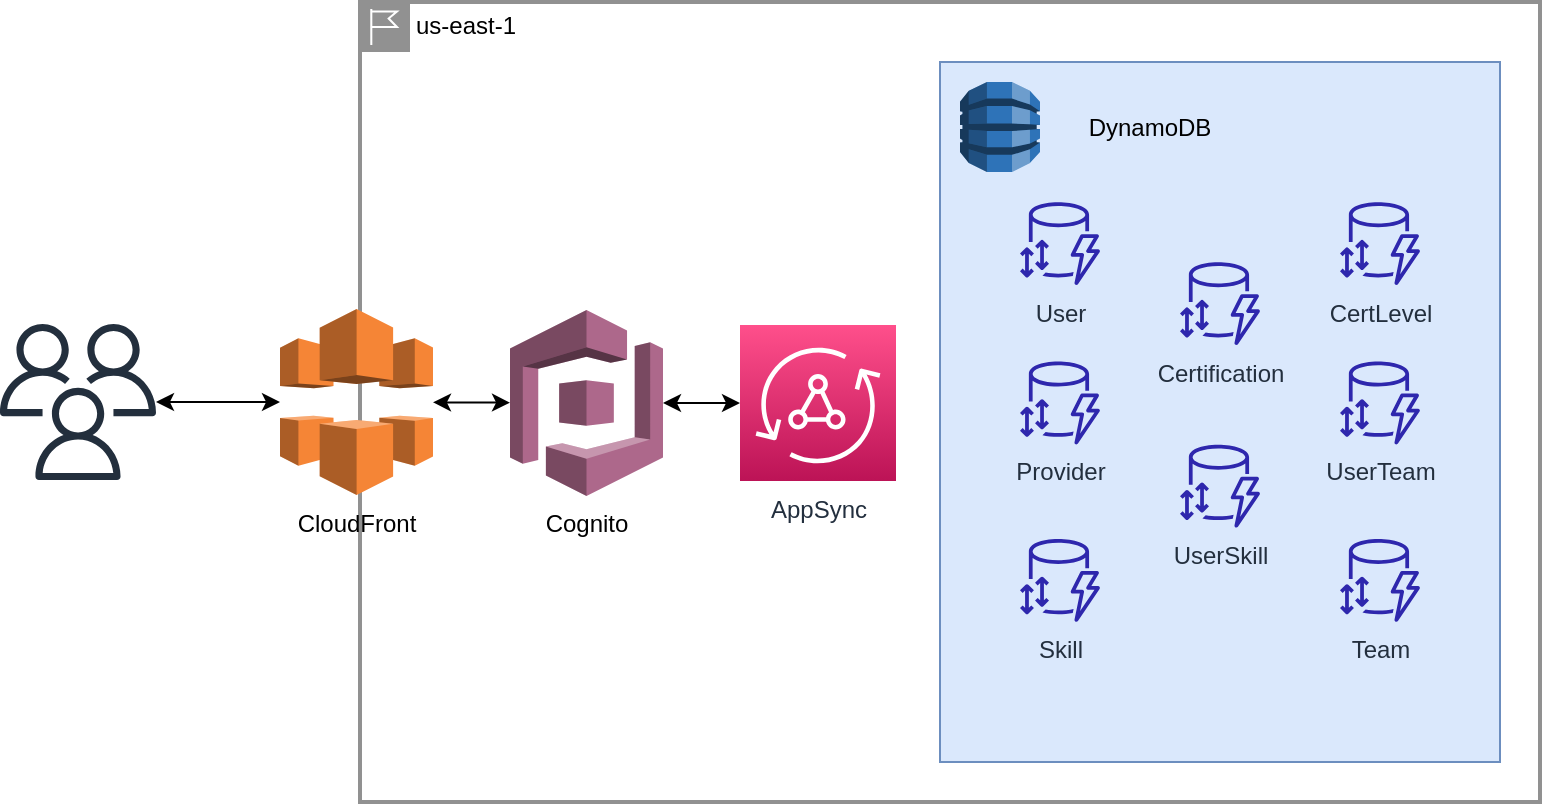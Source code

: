 <mxfile version="21.2.8" type="github">
  <diagram name="Page-1" id="0DUxEzuCZ63vh2vNhXAg">
    <mxGraphModel dx="1434" dy="782" grid="1" gridSize="10" guides="1" tooltips="1" connect="1" arrows="1" fold="1" page="1" pageScale="1" pageWidth="850" pageHeight="1100" math="0" shadow="0">
      <root>
        <mxCell id="0" />
        <mxCell id="1" parent="0" />
        <mxCell id="ByZiO2zoX-wTEGsfNKO4-1" value="us-east-1" style="shape=mxgraph.ibm.box;prType=region;fontStyle=0;verticalAlign=top;align=left;spacingLeft=32;spacingTop=4;fillColor=none;rounded=0;whiteSpace=wrap;html=1;strokeColor=#919191;strokeWidth=2;dashed=0;container=1;spacing=-4;collapsible=0;expand=0;recursiveResize=0;" vertex="1" parent="1">
          <mxGeometry x="210" y="160" width="590" height="400" as="geometry" />
        </mxCell>
        <mxCell id="ByZiO2zoX-wTEGsfNKO4-2" value="AppSync" style="sketch=0;points=[[0,0,0],[0.25,0,0],[0.5,0,0],[0.75,0,0],[1,0,0],[0,1,0],[0.25,1,0],[0.5,1,0],[0.75,1,0],[1,1,0],[0,0.25,0],[0,0.5,0],[0,0.75,0],[1,0.25,0],[1,0.5,0],[1,0.75,0]];outlineConnect=0;fontColor=#232F3E;gradientColor=#FF4F8B;gradientDirection=north;fillColor=#BC1356;strokeColor=#ffffff;dashed=0;verticalLabelPosition=bottom;verticalAlign=top;align=center;html=1;fontSize=12;fontStyle=0;aspect=fixed;shape=mxgraph.aws4.resourceIcon;resIcon=mxgraph.aws4.appsync;" vertex="1" parent="ByZiO2zoX-wTEGsfNKO4-1">
          <mxGeometry x="190" y="161.5" width="78" height="78" as="geometry" />
        </mxCell>
        <mxCell id="ByZiO2zoX-wTEGsfNKO4-4" value="CloudFront" style="outlineConnect=0;dashed=0;verticalLabelPosition=bottom;verticalAlign=top;align=center;html=1;shape=mxgraph.aws3.cloudfront;fillColor=#F58536;gradientColor=none;" vertex="1" parent="ByZiO2zoX-wTEGsfNKO4-1">
          <mxGeometry x="-40" y="153.5" width="76.5" height="93" as="geometry" />
        </mxCell>
        <mxCell id="ByZiO2zoX-wTEGsfNKO4-5" value="Cognito" style="outlineConnect=0;dashed=0;verticalLabelPosition=bottom;verticalAlign=top;align=center;html=1;shape=mxgraph.aws3.cognito;fillColor=#AD688B;gradientColor=none;" vertex="1" parent="ByZiO2zoX-wTEGsfNKO4-1">
          <mxGeometry x="75" y="154" width="76.5" height="93" as="geometry" />
        </mxCell>
        <mxCell id="ByZiO2zoX-wTEGsfNKO4-7" value="" style="rounded=0;whiteSpace=wrap;html=1;fillColor=#dae8fc;strokeColor=#6c8ebf;" vertex="1" parent="ByZiO2zoX-wTEGsfNKO4-1">
          <mxGeometry x="290" y="30" width="280" height="350" as="geometry" />
        </mxCell>
        <mxCell id="ByZiO2zoX-wTEGsfNKO4-6" value="" style="outlineConnect=0;dashed=0;verticalLabelPosition=bottom;verticalAlign=top;align=center;html=1;shape=mxgraph.aws3.dynamo_db;fillColor=#2E73B8;gradientColor=none;aspect=fixed;" vertex="1" parent="ByZiO2zoX-wTEGsfNKO4-1">
          <mxGeometry x="300" y="40" width="40" height="45" as="geometry" />
        </mxCell>
        <mxCell id="ByZiO2zoX-wTEGsfNKO4-8" value="DynamoDB" style="rounded=0;whiteSpace=wrap;html=1;fillColor=none;strokeColor=none;" vertex="1" parent="ByZiO2zoX-wTEGsfNKO4-1">
          <mxGeometry x="350" y="47.5" width="90" height="30" as="geometry" />
        </mxCell>
        <mxCell id="ByZiO2zoX-wTEGsfNKO4-9" value="User" style="sketch=0;outlineConnect=0;fontColor=#232F3E;gradientColor=none;fillColor=#2E27AD;strokeColor=none;dashed=0;verticalLabelPosition=bottom;verticalAlign=top;align=center;html=1;fontSize=12;fontStyle=0;aspect=fixed;pointerEvents=1;shape=mxgraph.aws4.dynamodb_standard_access_table_class;" vertex="1" parent="ByZiO2zoX-wTEGsfNKO4-1">
          <mxGeometry x="330" y="100" width="40" height="41.6" as="geometry" />
        </mxCell>
        <mxCell id="ByZiO2zoX-wTEGsfNKO4-10" value="Certification" style="sketch=0;outlineConnect=0;fontColor=#232F3E;gradientColor=none;fillColor=#2E27AD;strokeColor=none;dashed=0;verticalLabelPosition=bottom;verticalAlign=top;align=center;html=1;fontSize=12;fontStyle=0;aspect=fixed;pointerEvents=1;shape=mxgraph.aws4.dynamodb_standard_access_table_class;" vertex="1" parent="ByZiO2zoX-wTEGsfNKO4-1">
          <mxGeometry x="410" y="130" width="40" height="41.6" as="geometry" />
        </mxCell>
        <mxCell id="ByZiO2zoX-wTEGsfNKO4-12" value="Provider" style="sketch=0;outlineConnect=0;fontColor=#232F3E;gradientColor=none;fillColor=#2E27AD;strokeColor=none;dashed=0;verticalLabelPosition=bottom;verticalAlign=top;align=center;html=1;fontSize=12;fontStyle=0;aspect=fixed;pointerEvents=1;shape=mxgraph.aws4.dynamodb_standard_access_table_class;" vertex="1" parent="ByZiO2zoX-wTEGsfNKO4-1">
          <mxGeometry x="330" y="179.7" width="40" height="41.6" as="geometry" />
        </mxCell>
        <mxCell id="ByZiO2zoX-wTEGsfNKO4-13" value="CertLevel" style="sketch=0;outlineConnect=0;fontColor=#232F3E;gradientColor=none;fillColor=#2E27AD;strokeColor=none;dashed=0;verticalLabelPosition=bottom;verticalAlign=top;align=center;html=1;fontSize=12;fontStyle=0;aspect=fixed;pointerEvents=1;shape=mxgraph.aws4.dynamodb_standard_access_table_class;" vertex="1" parent="ByZiO2zoX-wTEGsfNKO4-1">
          <mxGeometry x="490" y="100" width="40" height="41.6" as="geometry" />
        </mxCell>
        <mxCell id="ByZiO2zoX-wTEGsfNKO4-15" value="Team" style="sketch=0;outlineConnect=0;fontColor=#232F3E;gradientColor=none;fillColor=#2E27AD;strokeColor=none;dashed=0;verticalLabelPosition=bottom;verticalAlign=top;align=center;html=1;fontSize=12;fontStyle=0;aspect=fixed;pointerEvents=1;shape=mxgraph.aws4.dynamodb_standard_access_table_class;" vertex="1" parent="ByZiO2zoX-wTEGsfNKO4-1">
          <mxGeometry x="490" y="268.4" width="40" height="41.6" as="geometry" />
        </mxCell>
        <mxCell id="ByZiO2zoX-wTEGsfNKO4-11" value="Skill" style="sketch=0;outlineConnect=0;fontColor=#232F3E;gradientColor=none;fillColor=#2E27AD;strokeColor=none;dashed=0;verticalLabelPosition=bottom;verticalAlign=top;align=center;html=1;fontSize=12;fontStyle=0;aspect=fixed;pointerEvents=1;shape=mxgraph.aws4.dynamodb_standard_access_table_class;" vertex="1" parent="ByZiO2zoX-wTEGsfNKO4-1">
          <mxGeometry x="330" y="268.4" width="40" height="41.6" as="geometry" />
        </mxCell>
        <mxCell id="ByZiO2zoX-wTEGsfNKO4-16" value="UserTeam" style="sketch=0;outlineConnect=0;fontColor=#232F3E;gradientColor=none;fillColor=#2E27AD;strokeColor=none;dashed=0;verticalLabelPosition=bottom;verticalAlign=top;align=center;html=1;fontSize=12;fontStyle=0;aspect=fixed;pointerEvents=1;shape=mxgraph.aws4.dynamodb_standard_access_table_class;" vertex="1" parent="ByZiO2zoX-wTEGsfNKO4-1">
          <mxGeometry x="490" y="179.7" width="40" height="41.6" as="geometry" />
        </mxCell>
        <mxCell id="ByZiO2zoX-wTEGsfNKO4-14" value="UserSkill" style="sketch=0;outlineConnect=0;fontColor=#232F3E;gradientColor=none;fillColor=#2E27AD;strokeColor=none;dashed=0;verticalLabelPosition=bottom;verticalAlign=top;align=center;html=1;fontSize=12;fontStyle=0;aspect=fixed;pointerEvents=1;shape=mxgraph.aws4.dynamodb_standard_access_table_class;" vertex="1" parent="ByZiO2zoX-wTEGsfNKO4-1">
          <mxGeometry x="410" y="221.3" width="40" height="41.6" as="geometry" />
        </mxCell>
        <mxCell id="ByZiO2zoX-wTEGsfNKO4-19" value="" style="endArrow=classic;startArrow=classic;html=1;rounded=0;" edge="1" parent="ByZiO2zoX-wTEGsfNKO4-1" source="ByZiO2zoX-wTEGsfNKO4-4" target="ByZiO2zoX-wTEGsfNKO4-5">
          <mxGeometry width="50" height="50" relative="1" as="geometry">
            <mxPoint x="-150" y="250" as="sourcePoint" />
            <mxPoint x="-100" y="200" as="targetPoint" />
          </mxGeometry>
        </mxCell>
        <mxCell id="ByZiO2zoX-wTEGsfNKO4-24" value="" style="endArrow=classic;startArrow=classic;html=1;rounded=0;entryX=0;entryY=0.5;entryDx=0;entryDy=0;entryPerimeter=0;exitX=1;exitY=0.5;exitDx=0;exitDy=0;exitPerimeter=0;" edge="1" parent="ByZiO2zoX-wTEGsfNKO4-1" source="ByZiO2zoX-wTEGsfNKO4-5" target="ByZiO2zoX-wTEGsfNKO4-2">
          <mxGeometry width="50" height="50" relative="1" as="geometry">
            <mxPoint x="210" y="260" as="sourcePoint" />
            <mxPoint x="260" y="210" as="targetPoint" />
          </mxGeometry>
        </mxCell>
        <mxCell id="ByZiO2zoX-wTEGsfNKO4-17" value="" style="endArrow=classic;startArrow=classic;html=1;rounded=0;" edge="1" parent="1" target="ByZiO2zoX-wTEGsfNKO4-1">
          <mxGeometry width="50" height="50" relative="1" as="geometry">
            <mxPoint x="210" y="420" as="sourcePoint" />
            <mxPoint x="260" y="370" as="targetPoint" />
          </mxGeometry>
        </mxCell>
        <mxCell id="ByZiO2zoX-wTEGsfNKO4-18" value="" style="endArrow=classic;startArrow=classic;html=1;rounded=0;" edge="1" parent="1" target="ByZiO2zoX-wTEGsfNKO4-1">
          <mxGeometry width="50" height="50" relative="1" as="geometry">
            <mxPoint x="210" y="420" as="sourcePoint" />
            <mxPoint x="260" y="370" as="targetPoint" />
          </mxGeometry>
        </mxCell>
        <mxCell id="ByZiO2zoX-wTEGsfNKO4-20" value="" style="sketch=0;outlineConnect=0;fontColor=#232F3E;gradientColor=none;fillColor=#232F3D;strokeColor=none;dashed=0;verticalLabelPosition=bottom;verticalAlign=top;align=center;html=1;fontSize=12;fontStyle=0;aspect=fixed;pointerEvents=1;shape=mxgraph.aws4.users;" vertex="1" parent="1">
          <mxGeometry x="30" y="321" width="78" height="78" as="geometry" />
        </mxCell>
        <mxCell id="ByZiO2zoX-wTEGsfNKO4-22" value="" style="endArrow=classic;startArrow=classic;html=1;rounded=0;entryX=0;entryY=0.5;entryDx=0;entryDy=0;entryPerimeter=0;" edge="1" parent="1" source="ByZiO2zoX-wTEGsfNKO4-20" target="ByZiO2zoX-wTEGsfNKO4-4">
          <mxGeometry width="50" height="50" relative="1" as="geometry">
            <mxPoint x="420" y="420" as="sourcePoint" />
            <mxPoint x="470" y="370" as="targetPoint" />
          </mxGeometry>
        </mxCell>
      </root>
    </mxGraphModel>
  </diagram>
</mxfile>

